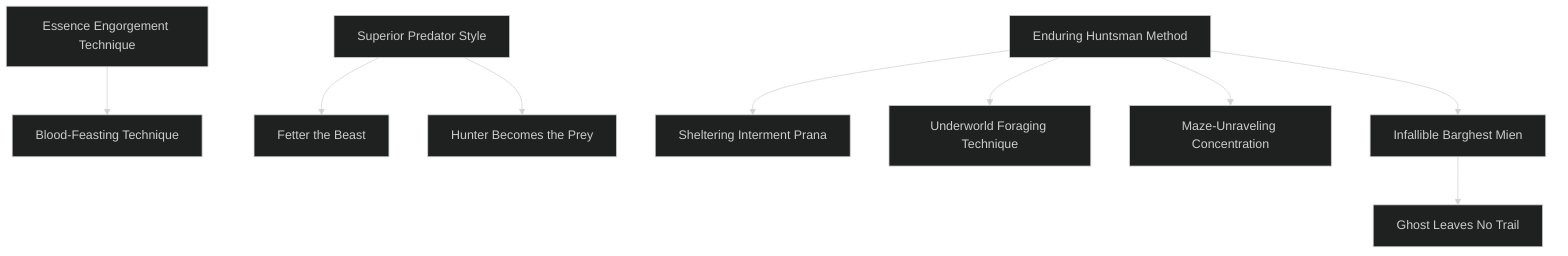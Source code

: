 ---
config:
  theme: dark
---
flowchart TD

    essence_engorgement_technique[Essence Engorgement Technique]
    click essence_engorgement_technique callback "
        Essence Engorgement Technique<br>
        <br>
        Cost: None
        Duration: Permanent
        Type: Special
        Minimum Survival: 1
        Minimum Essence: 2
        Prerequisite Charms: None
        Lacking ready sources of Essence apart from cannibal-
        ism, Abyssal Exalted must often conserve their power in
        Creation. Deathknights with this Charm can offset this
        weakness somewhat by bloating their animas with stolen
        power. For each time this Charm is taken, the Abyssal adds
        an additional 10 motes to his Peripheral Essence pool.
        However, the Exalt can only fill this extra capacity by
        consuming flesh or blood or by using Essence-draining
        magic. The character cannot recharge this bonus pool
        with Hearthstones, respiration or any other passive means.
        Characters cannot take this Charm more times than their
        permanent Essence rating.
        "

    blood_feasting_technique[Blood-Feasting Technique]
    essence_engorgement_technique --> blood_feasting_technique
    click blood_feasting_technique callback "
        Blood-Feasting Technique<br>
        <br>
        Cost: None<br>
        Duration: Permanent<br>
        Type: Special<br>
        Minimum Survival: 2<br>
        Minimum Essence: 2<br>
        Prerequisite Charms:Essence Engorgement Technique<br>
        <br>
        Once an Abyssal masters this Charm, he can subsist
        entirely on a diet of human blood. The character must drink
        a number of health levels per day equal to his permanent
        Essence if he wishes to replace his body’s need for regular
        food. While subsisting on blood, characters suffer no dietary
        deficiencies. Many deathknights who learn this Charm find
        their palettes prefer the sweet taste of life to blander solid
        food. Note that blood consumed specifically as sustenance
        for this Charm does not provide Essence.
        "

    superior_predator_style[Superior Predator Style]
    click superior_predator_style callback "
        Superior Predator Style<br>
        <br>
        Cost: 10 motes<br>
        Duration: One day<br>
        Type: Simple<br>
        Minimum Survival: 1<br>
        Minimum Essence: 2<br>
        Prerequisite Charms: None<br>
        <br>
        With this Charm, an Abyssal can intensify his aura of
        menace to ward off animals. Herbivores and domesticated
        beasts avoid the character completely and panic if directly
        confronted. Most non-magical predators keep their distance,
        fighting only as a last resort if cornered. This Charm
        has less effect on magical beasts and super-predators such
        as tyrant lizards and siaka. Such beings can overcome the
        aversion with a successful Willpower roll, although they
        still suffer a +1 difficulty to attack the Exalt.
        "

    fetter_the_beast[Fetter the Beast]
    superior_predator_style --> fetter_the_beast
    click fetter_the_beast callback "
        Fetter the Beast<br>
        <br>
        Cost: 10 motes, 1 Willpower, 1 experience point<br>
        Duration: Instant<br>
        Type: Simple<br>
        Minimum Survival: 3<br>
        Minimum Essence: 2<br>
        Prerequisite Charms: Superior Predator Style<br>
        <br>
        By beating an animal into submission or otherwise
        abusing it to establish dominance, an Abyssal with this
        Charm can mystically chain a beast to her will. The
        character gains one dot of the Familiar Background each
        time she uses this Charm, although she can only have one
        Familiar at a time. Thus, it would take three applications
        of this Charm to enslave a wild omen dog and another two
        to gain communication and sharing of senses. Although
        dangerous animals make superior slaves, it takes consider-
        ably more work to tame them. Beating an angry bear until
        it cowers in obedience can be problematic at best, to say
        nothing of subduing a full-grown tyrant lizard. Characters
        should prepare for appropriately epic combat unless they
        plan on raising such monsters from birth.
        "

    hunter_becomes_the_prey[Hunter Becomes the Prey]
    superior_predator_style --> hunter_becomes_the_prey
    click hunter_becomes_the_prey callback "
        Hunter Becomes the Prey<br>
        <br>
        Cost: None<br>
        Duration: Permanent<br>
        Type: Special<br>
        Minimum Survival: 3<br>
        Minimum Essence: 2<br>
        Prerequisite Charms: Superior Predator Style<br>
        <br>
        While most deathknights can only absorb Essence
        from the blood and flesh of other sentient beings, a few
        have learned to draw power from lesser creatures. Once a
        character purchases this Charm, he can devour animals to
        regain Essence. Such prey must be consumed within minutes
        of death and cannot be cooked or otherwise prepared.
        Additionally, the animal must be a predator or scavenger.
        If these conditions are met, the Exalt regains 1 mote for
        every two health levels eaten. Otherwise, the meal affords
        only physical sustenance.
        "

    enduring_huntsman_method[Enduring Huntsman Method]
    click enduring_huntsman_method callback "
        Enduring Huntsman Method<br>
        <br>
        Cost: 5 motes<br>
        Duration: One day<br>
        Type: Simple<br>
        Minimum Survival: 3<br>
        Minimum Essence: 1<br>
        Prerequisite Charms: None<br>
        <br>
        With this Charm, a character gains unnatural resilience
        to hostile environments, regardless of attire or preparation.
        She can withstand brutal extremes of temperature without ill
        effect and need never fear hypothermia, frostbite, parasites,
        sand blindness or any other hazard of the wilderness. This
        resistance applies to virtually any condition a human body
        could actually survive, however briefly. Thus, a character
        could trudge naked through a blizzard without discomfort but
        would not have an easier time breathing underwater or
        surviving a raging bonfire. Ultimately, the limits of this
        Charm are left to Storyteller discretion.
        "

    sheltering_interment_prana[Sheltering Interment Prana]
    enduring_huntsman_method --> sheltering_interment_prana
    click sheltering_interment_prana callback "
        Sheltering Interment Prana<br>
        <br>
        Cost: 3 motes per hour, plus 1 Willpower<br>
        Duration: Until released<br>
        Type: Simple<br>
        Minimum Survival: 5<br>
        Minimum Essence: 3<br>
        Prerequisite Charms: Enduring Huntsman Method<br>
        <br>
        Pulling his arms and legs together like a corpse ready for
        burial, an Abyssal with this Charm can mystically sink into
        the earth. This process buries the character a full yard
        underground, leaving no trace of excavation on the surface.
        The character slips into a state of suspended animation for
        the duration of the Charm and does not breathe, although
        he still hungers normally. Sheltering Interment Prana lasts
        one hour for every 3 motes spent, unless the torpid character
        is injured or uncovered by digging. Once the Charm ends for
        whatever reason, the character arises to the surface in a
        shower of dirt and immediately regains consciousness. Characters
        may regain Essence while interred (assuming they are
        in a location that permits it), although motes used to power
        the Charm remain committed during its duration.
        "

    underworld_foraging_technique[Underworld Foraging Technique]
    enduring_huntsman_method --> underworld_foraging_technique
    click underworld_foraging_technique callback "
        Underworld Foraging Technique<br>
        <br>
        Cost: 5 motes<br>
        Duration: One hour<br>
        Type: Simple<br>
        Minimum Survival: 4<br>
        Minimum Essence: 2<br>
        Prerequisite Charms: Enduring Huntsman Method<br>
        <br>
        By definition, few environments are as inhospitable
        and lifeless as the dim recesses of the Underworld. The
        food of ghosts is a poor substitute for the fruits of Creation,
        and the strange beasts that lurk in the realm of the dead
        afford little in the way of palatable meat. With this Charm,
        however, an Abyssal may readily consume spectral food
        and derive full nourishment from her meal.
        "

    maze_unraveling_concentration[Maze-Unraveling Concentration]
    enduring_huntsman_method --> maze_unraveling_concentration
    click maze_unraveling_concentration callback "
        Maze-Unraveling Concentration<br>
        <br>
        Cost: 3 motes<br>
        Duration: Instant<br>
        Type: Simple<br>
        Minimum Survival: 4<br>
        Minimum Essence: 2<br>
        Prerequisite Charms: Enduring Huntsman Method<br>
        <br>
        With this Charm, an Abyssal can mentally unlock the
        twisting paths of a labyrinth to find a desired course or
        egress. The character may add his permanent Essence in
        automatic successes to a single attempt to navigate a maze
        or similarly convoluted network of passages. This Charm
        also aids in navigating the Labyrinth beneath the Under-
        world, although to a lesser degree. The Ebon Maze defies
        sane comprehension, both for its size and alien geometry.
        Characters can only unravel short stretches at a time, and
        this Charm only applies to a single navigation roll.
        "

    infallible_barghest_mien[Infallible Barghest Mien]
    enduring_huntsman_method --> infallible_barghest_mien
    click infallible_barghest_mien callback "
        Infallible Barghest Mien<br>
        <br>
        Cost: 1 mote per die, plus 1 Willpower<br>
        Duration: Until released<br>
        Type: Simple<br>
        Minimum Survival: 5<br>
        Minimum Essence: 2<br>
        Prerequisite Charms: Enduring Huntsman Method<br>
        <br>
        With this Charm, an Abyssal can pursue a quarry with
        supernatural prowess and determination. The player can
        add one die per mote to any roll to track a single target
        individual. This target must be decided when the Charm
        is invoked and cannot later be changed. Bonus dice gained
        from this Charm apply to all tracking attempts until the
        character finds his quarry or gives up his hunt, although
        this Charm cannot more than double a character’s dice
        pool. Infallible Barghest Mien aids in tracking regardless of
        environment; the character can stalk his quarry through
        the twisting streets of a necropolis as readily as any wilder-
        ness. Characters may only benefit from one application of
        this Charm at a time. Characters using this Charm are
        considered supernatural trackers.
        "

    ghost_leaves_no_trail[Ghost Leaves No Trail]
    infallible_barghest_mien --> ghost_leaves_no_trail
    click ghost_leaves_no_trail callback "
        Ghost Leaves No Trail<br>
        <br>
        Cost: 5+ motes, 1 Willpower<br>
        Duration: One day<br>
        Type: Simple<br>
        Minimum Survival: 5<br>
        Minimum Essence: 3<br>
        Prerequisite Charms: Infallible Barghest Mien<br>
        <br>
        For the duration of this Charm, the character passes as
        unobtrusively as a phantom. She leaves no footprints or
        scent or any sign of her passing that can be detected by
        conventional means. The character can also extend this
        protection to a maximum number of companions equal to
        her permanent Essence rating at a cost of 5 motes each.
        Only characters with supernatural tracking abilities can
        hope to follow an Exalt shrouded by this Charm, and such
        attempts are resolved through a normal tracking contest.
        "